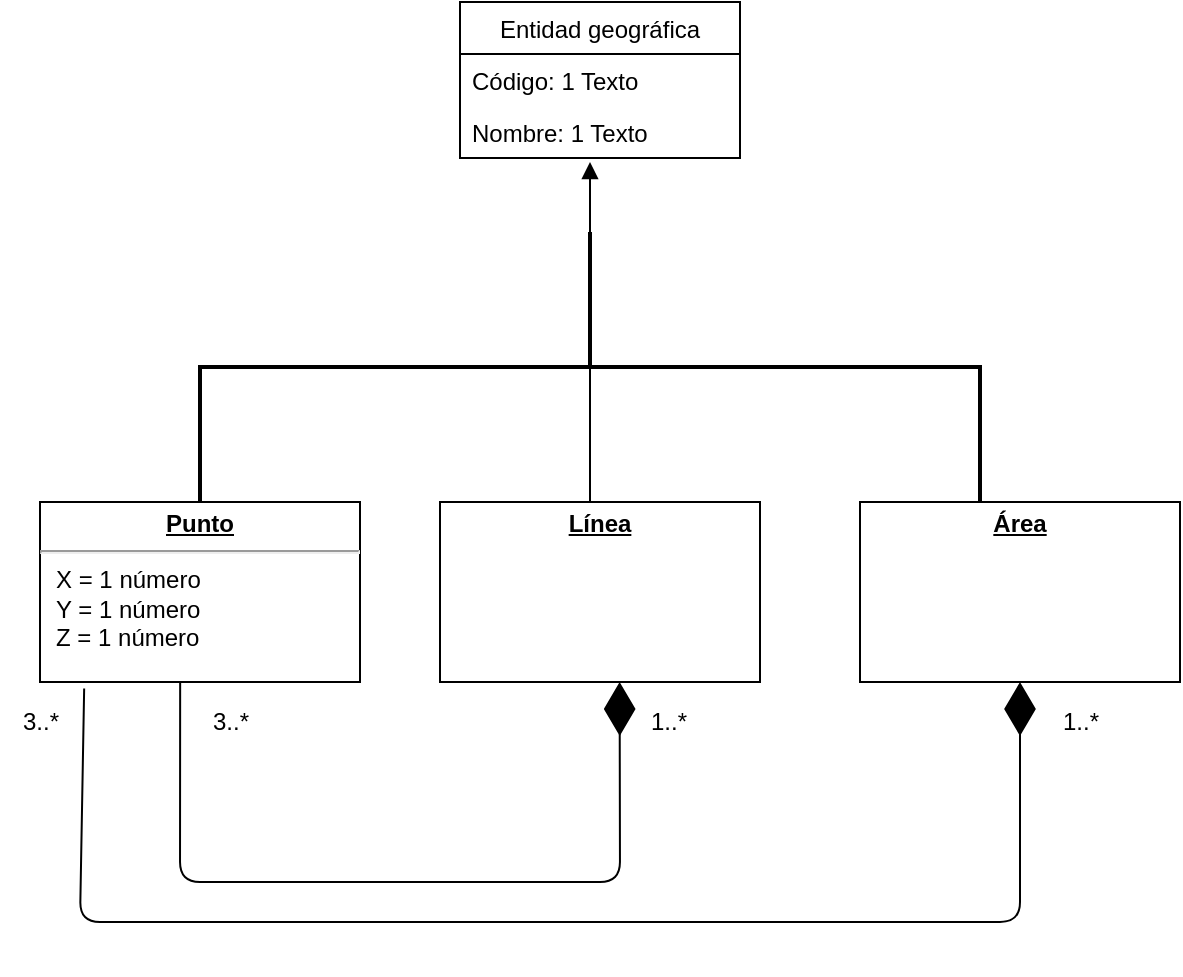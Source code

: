 <mxfile>
    <diagram id="v2Swu2_-06ok6O4cKLuq" name="Page-1">
        <mxGraphModel dx="746" dy="568" grid="1" gridSize="10" guides="1" tooltips="1" connect="1" arrows="1" fold="1" page="1" pageScale="1" pageWidth="827" pageHeight="1169" math="0" shadow="0">
            <root>
                <mxCell id="0"/>
                <mxCell id="1" parent="0"/>
                <mxCell id="2" value="&lt;p style=&quot;margin:0px;margin-top:4px;text-align:center;text-decoration:underline;&quot;&gt;&lt;b&gt;Punto&lt;/b&gt;&lt;/p&gt;&lt;hr&gt;&lt;p style=&quot;margin:0px;margin-left:8px;&quot;&gt;X = 1 número&lt;br&gt;Y = 1 número&lt;br&gt;Z = 1 número&lt;/p&gt;" style="verticalAlign=top;align=left;overflow=fill;fontSize=12;fontFamily=Helvetica;html=1;" vertex="1" parent="1">
                    <mxGeometry x="100" y="250" width="160" height="90" as="geometry"/>
                </mxCell>
                <mxCell id="8" value="&lt;p style=&quot;margin:0px;margin-top:4px;text-align:center;text-decoration:underline;&quot;&gt;&lt;b&gt;Línea&lt;/b&gt;&lt;/p&gt;" style="verticalAlign=top;align=left;overflow=fill;fontSize=12;fontFamily=Helvetica;html=1;" vertex="1" parent="1">
                    <mxGeometry x="300" y="250" width="160" height="90" as="geometry"/>
                </mxCell>
                <mxCell id="9" value="&lt;p style=&quot;margin:0px;margin-top:4px;text-align:center;text-decoration:underline;&quot;&gt;&lt;b&gt;Área&lt;/b&gt;&lt;/p&gt;" style="verticalAlign=top;align=left;overflow=fill;fontSize=12;fontFamily=Helvetica;html=1;" vertex="1" parent="1">
                    <mxGeometry x="510" y="250" width="160" height="90" as="geometry"/>
                </mxCell>
                <mxCell id="10" value="" style="strokeWidth=2;html=1;shape=mxgraph.flowchart.annotation_2;align=left;labelPosition=right;pointerEvents=1;direction=south;" vertex="1" parent="1">
                    <mxGeometry x="180" y="115" width="390" height="135" as="geometry"/>
                </mxCell>
                <mxCell id="11" value="" style="html=1;verticalAlign=bottom;endArrow=block;exitX=1;exitY=0.5;exitDx=0;exitDy=0;exitPerimeter=0;" edge="1" parent="1" source="10">
                    <mxGeometry width="80" relative="1" as="geometry">
                        <mxPoint x="340" y="290" as="sourcePoint"/>
                        <mxPoint x="375" y="80" as="targetPoint"/>
                    </mxGeometry>
                </mxCell>
                <mxCell id="13" value="Entidad geográfica" style="swimlane;fontStyle=0;childLayout=stackLayout;horizontal=1;startSize=26;fillColor=none;horizontalStack=0;resizeParent=1;resizeParentMax=0;resizeLast=0;collapsible=1;marginBottom=0;" vertex="1" parent="1">
                    <mxGeometry x="310" width="140" height="78" as="geometry"/>
                </mxCell>
                <mxCell id="14" value="Código: 1 Texto" style="text;strokeColor=none;fillColor=none;align=left;verticalAlign=top;spacingLeft=4;spacingRight=4;overflow=hidden;rotatable=0;points=[[0,0.5],[1,0.5]];portConstraint=eastwest;" vertex="1" parent="13">
                    <mxGeometry y="26" width="140" height="26" as="geometry"/>
                </mxCell>
                <mxCell id="15" value="Nombre: 1 Texto" style="text;strokeColor=none;fillColor=none;align=left;verticalAlign=top;spacingLeft=4;spacingRight=4;overflow=hidden;rotatable=0;points=[[0,0.5],[1,0.5]];portConstraint=eastwest;" vertex="1" parent="13">
                    <mxGeometry y="52" width="140" height="26" as="geometry"/>
                </mxCell>
                <mxCell id="17" value="" style="endArrow=diamondThin;endFill=1;endSize=24;html=1;exitX=0.438;exitY=1;exitDx=0;exitDy=0;exitPerimeter=0;entryX=1.667;entryY=0.462;entryDx=0;entryDy=0;entryPerimeter=0;" edge="1" parent="1" source="2" target="10">
                    <mxGeometry width="160" relative="1" as="geometry">
                        <mxPoint x="190" y="440" as="sourcePoint"/>
                        <mxPoint x="350" y="440" as="targetPoint"/>
                        <Array as="points">
                            <mxPoint x="170" y="440"/>
                            <mxPoint x="390" y="440"/>
                        </Array>
                    </mxGeometry>
                </mxCell>
                <mxCell id="18" value="" style="endArrow=diamondThin;endFill=1;endSize=24;html=1;entryX=0.5;entryY=1;entryDx=0;entryDy=0;exitX=0.138;exitY=1.036;exitDx=0;exitDy=0;exitPerimeter=0;" edge="1" parent="1" source="2" target="9">
                    <mxGeometry width="160" relative="1" as="geometry">
                        <mxPoint x="180" y="350" as="sourcePoint"/>
                        <mxPoint x="399.82" y="350.045" as="targetPoint"/>
                        <Array as="points">
                            <mxPoint x="120" y="460"/>
                            <mxPoint x="590" y="460"/>
                        </Array>
                    </mxGeometry>
                </mxCell>
                <mxCell id="19" value="3..*" style="text;html=1;align=center;verticalAlign=middle;resizable=0;points=[];autosize=1;strokeColor=none;fillColor=none;" vertex="1" parent="1">
                    <mxGeometry x="80" y="345" width="40" height="30" as="geometry"/>
                </mxCell>
                <mxCell id="20" value="3..*" style="text;html=1;align=center;verticalAlign=middle;resizable=0;points=[];autosize=1;strokeColor=none;fillColor=none;" vertex="1" parent="1">
                    <mxGeometry x="175" y="345" width="40" height="30" as="geometry"/>
                </mxCell>
                <mxCell id="21" value="1..*" style="text;html=1;align=center;verticalAlign=middle;resizable=0;points=[];autosize=1;strokeColor=none;fillColor=none;" vertex="1" parent="1">
                    <mxGeometry x="394" y="345" width="40" height="30" as="geometry"/>
                </mxCell>
                <mxCell id="22" value="1..*" style="text;html=1;align=center;verticalAlign=middle;resizable=0;points=[];autosize=1;strokeColor=none;fillColor=none;" vertex="1" parent="1">
                    <mxGeometry x="600" y="345" width="40" height="30" as="geometry"/>
                </mxCell>
            </root>
        </mxGraphModel>
    </diagram>
</mxfile>